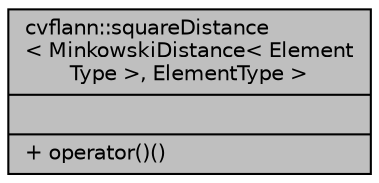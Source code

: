 digraph "cvflann::squareDistance&lt; MinkowskiDistance&lt; ElementType &gt;, ElementType &gt;"
{
 // LATEX_PDF_SIZE
  edge [fontname="Helvetica",fontsize="10",labelfontname="Helvetica",labelfontsize="10"];
  node [fontname="Helvetica",fontsize="10",shape=record];
  Node1 [label="{cvflann::squareDistance\l\< MinkowskiDistance\< Element\lType \>, ElementType \>\n||+ operator()()\l}",height=0.2,width=0.4,color="black", fillcolor="grey75", style="filled", fontcolor="black",tooltip=" "];
}
